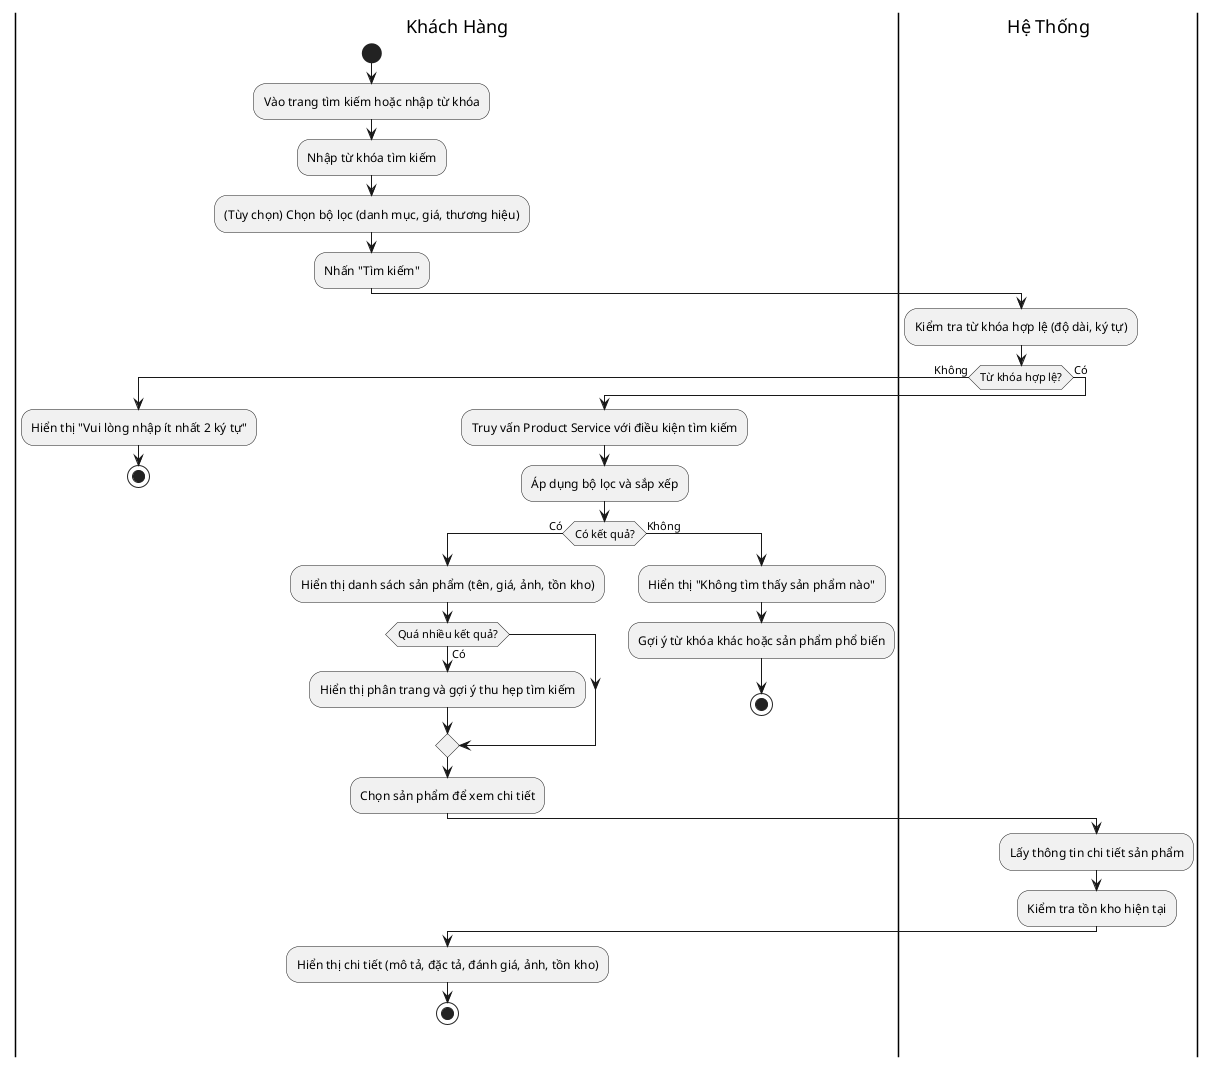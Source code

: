 @startuml tra-cuu-san-pham
|Khách Hàng|
start
:Vào trang tìm kiếm hoặc nhập từ khóa;
:Nhập từ khóa tìm kiếm;
:(Tùy chọn) Chọn bộ lọc (danh mục, giá, thương hiệu);
:Nhấn "Tìm kiếm";
|Hệ Thống|
:Kiểm tra từ khóa hợp lệ (độ dài, ký tự);
if (Từ khóa hợp lệ?) then (Không)
  |Khách Hàng|
  :Hiển thị "Vui lòng nhập ít nhất 2 ký tự";
  stop
else (Có)
  :Truy vấn Product Service với điều kiện tìm kiếm;
  :Áp dụng bộ lọc và sắp xếp;
  if (Có kết quả?) then (Có)
    |Khách Hàng|
    :Hiển thị danh sách sản phẩm (tên, giá, ảnh, tồn kho);
    if (Quá nhiều kết quả?) then (Có)
      :Hiển thị phân trang và gợi ý thu hẹp tìm kiếm;
    endif
    :Chọn sản phẩm để xem chi tiết;
    |Hệ Thống|
    :Lấy thông tin chi tiết sản phẩm;
    :Kiểm tra tồn kho hiện tại;
    |Khách Hàng|
    :Hiển thị chi tiết (mô tả, đặc tả, đánh giá, ảnh, tồn kho);
    stop
  else (Không)
    |Khách Hàng|
    :Hiển thị "Không tìm thấy sản phẩm nào";
    :Gợi ý từ khóa khác hoặc sản phẩm phổ biến;
    stop
  endif
endif
@enduml